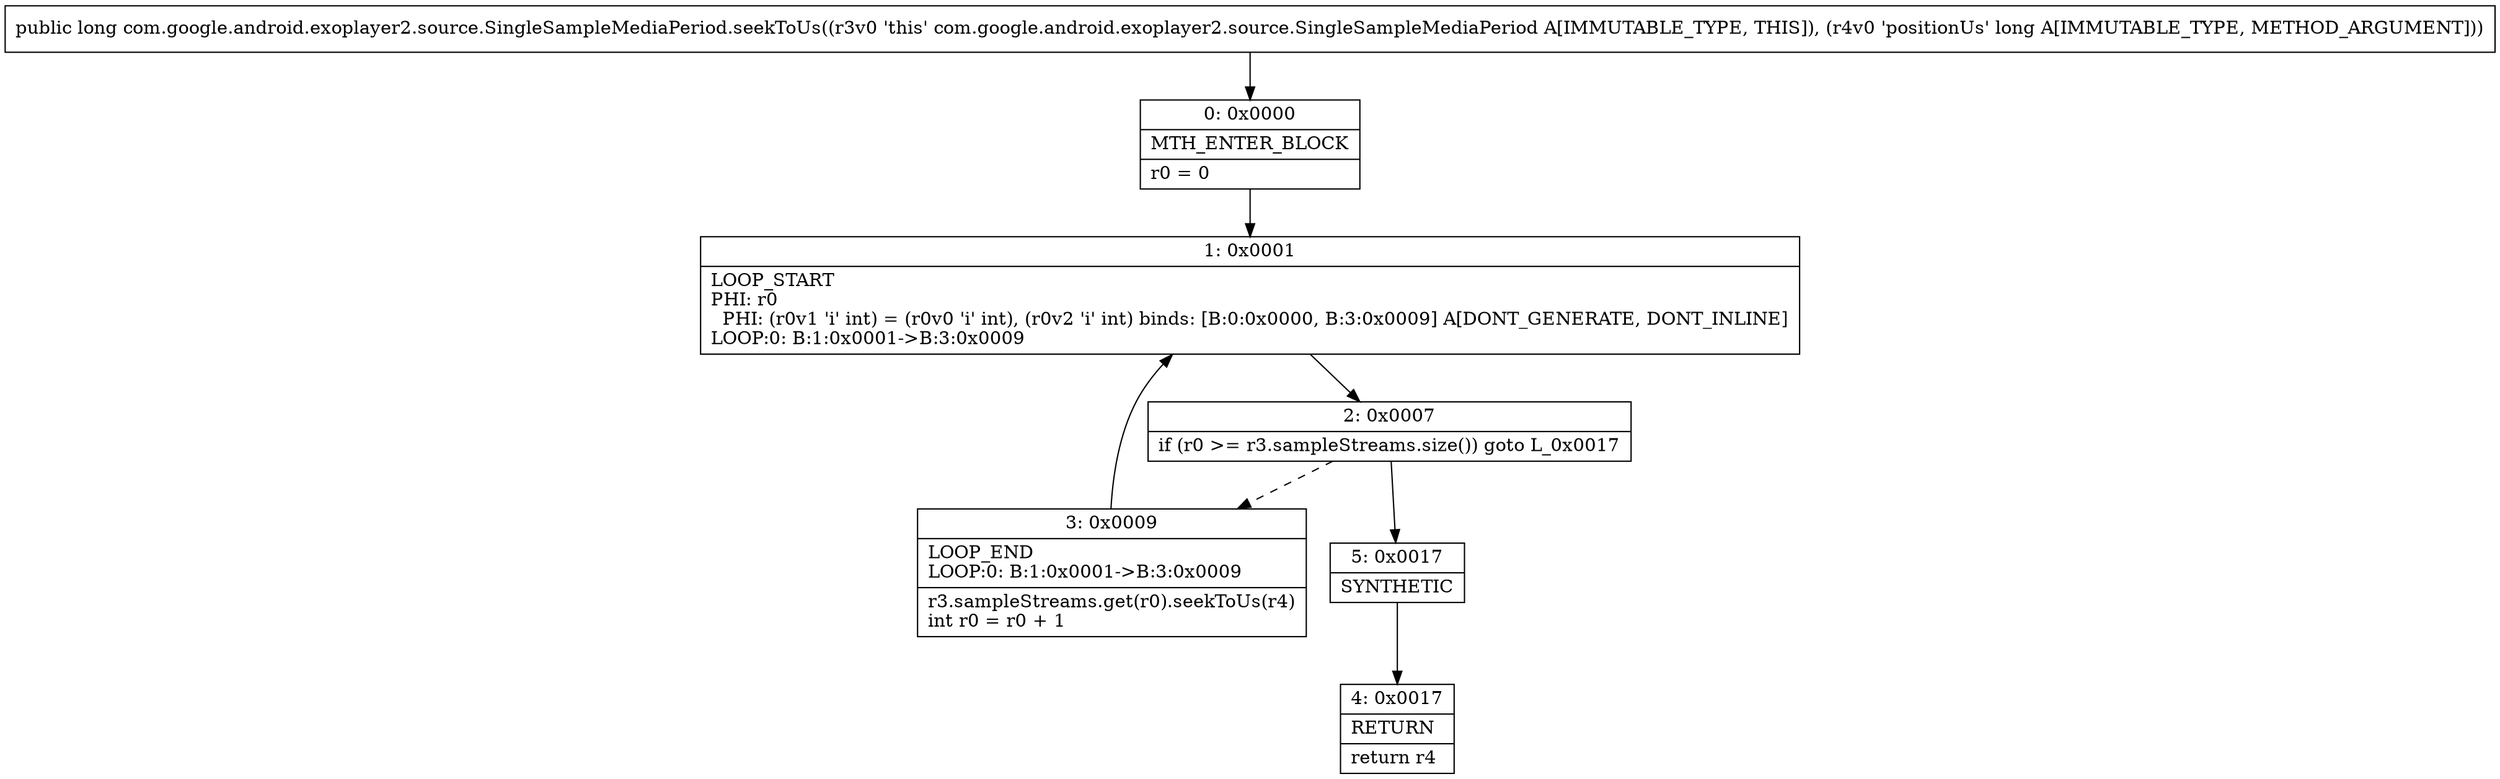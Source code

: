 digraph "CFG forcom.google.android.exoplayer2.source.SingleSampleMediaPeriod.seekToUs(J)J" {
Node_0 [shape=record,label="{0\:\ 0x0000|MTH_ENTER_BLOCK\l|r0 = 0\l}"];
Node_1 [shape=record,label="{1\:\ 0x0001|LOOP_START\lPHI: r0 \l  PHI: (r0v1 'i' int) = (r0v0 'i' int), (r0v2 'i' int) binds: [B:0:0x0000, B:3:0x0009] A[DONT_GENERATE, DONT_INLINE]\lLOOP:0: B:1:0x0001\-\>B:3:0x0009\l}"];
Node_2 [shape=record,label="{2\:\ 0x0007|if (r0 \>= r3.sampleStreams.size()) goto L_0x0017\l}"];
Node_3 [shape=record,label="{3\:\ 0x0009|LOOP_END\lLOOP:0: B:1:0x0001\-\>B:3:0x0009\l|r3.sampleStreams.get(r0).seekToUs(r4)\lint r0 = r0 + 1\l}"];
Node_4 [shape=record,label="{4\:\ 0x0017|RETURN\l|return r4\l}"];
Node_5 [shape=record,label="{5\:\ 0x0017|SYNTHETIC\l}"];
MethodNode[shape=record,label="{public long com.google.android.exoplayer2.source.SingleSampleMediaPeriod.seekToUs((r3v0 'this' com.google.android.exoplayer2.source.SingleSampleMediaPeriod A[IMMUTABLE_TYPE, THIS]), (r4v0 'positionUs' long A[IMMUTABLE_TYPE, METHOD_ARGUMENT])) }"];
MethodNode -> Node_0;
Node_0 -> Node_1;
Node_1 -> Node_2;
Node_2 -> Node_3[style=dashed];
Node_2 -> Node_5;
Node_3 -> Node_1;
Node_5 -> Node_4;
}

